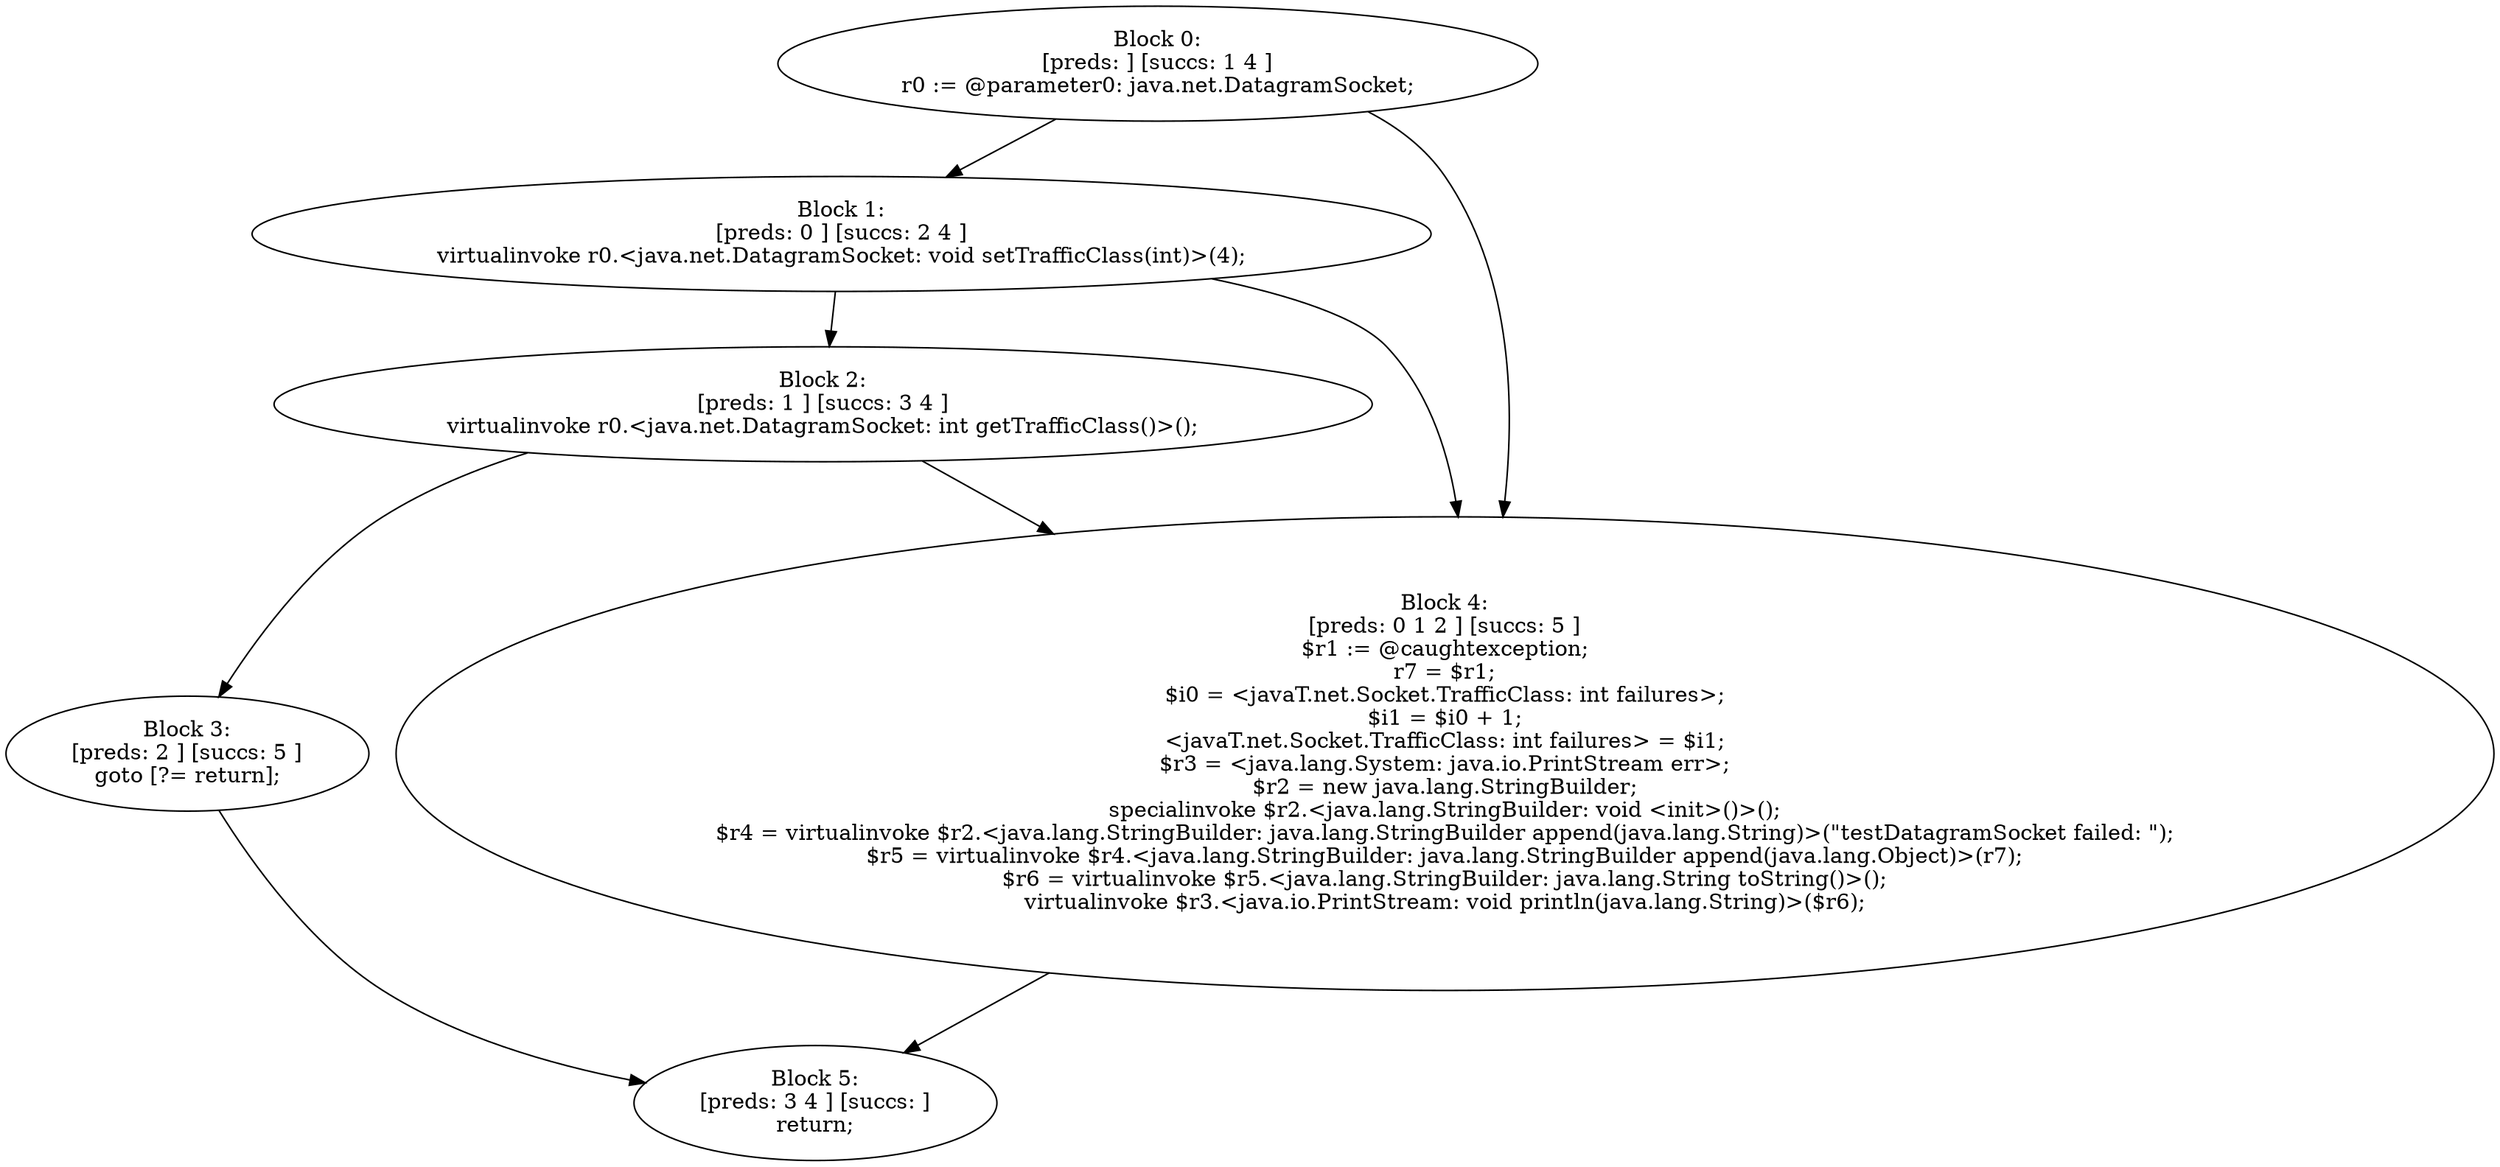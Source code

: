 digraph "unitGraph" {
    "Block 0:
[preds: ] [succs: 1 4 ]
r0 := @parameter0: java.net.DatagramSocket;
"
    "Block 1:
[preds: 0 ] [succs: 2 4 ]
virtualinvoke r0.<java.net.DatagramSocket: void setTrafficClass(int)>(4);
"
    "Block 2:
[preds: 1 ] [succs: 3 4 ]
virtualinvoke r0.<java.net.DatagramSocket: int getTrafficClass()>();
"
    "Block 3:
[preds: 2 ] [succs: 5 ]
goto [?= return];
"
    "Block 4:
[preds: 0 1 2 ] [succs: 5 ]
$r1 := @caughtexception;
r7 = $r1;
$i0 = <javaT.net.Socket.TrafficClass: int failures>;
$i1 = $i0 + 1;
<javaT.net.Socket.TrafficClass: int failures> = $i1;
$r3 = <java.lang.System: java.io.PrintStream err>;
$r2 = new java.lang.StringBuilder;
specialinvoke $r2.<java.lang.StringBuilder: void <init>()>();
$r4 = virtualinvoke $r2.<java.lang.StringBuilder: java.lang.StringBuilder append(java.lang.String)>(\"testDatagramSocket failed: \");
$r5 = virtualinvoke $r4.<java.lang.StringBuilder: java.lang.StringBuilder append(java.lang.Object)>(r7);
$r6 = virtualinvoke $r5.<java.lang.StringBuilder: java.lang.String toString()>();
virtualinvoke $r3.<java.io.PrintStream: void println(java.lang.String)>($r6);
"
    "Block 5:
[preds: 3 4 ] [succs: ]
return;
"
    "Block 0:
[preds: ] [succs: 1 4 ]
r0 := @parameter0: java.net.DatagramSocket;
"->"Block 1:
[preds: 0 ] [succs: 2 4 ]
virtualinvoke r0.<java.net.DatagramSocket: void setTrafficClass(int)>(4);
";
    "Block 0:
[preds: ] [succs: 1 4 ]
r0 := @parameter0: java.net.DatagramSocket;
"->"Block 4:
[preds: 0 1 2 ] [succs: 5 ]
$r1 := @caughtexception;
r7 = $r1;
$i0 = <javaT.net.Socket.TrafficClass: int failures>;
$i1 = $i0 + 1;
<javaT.net.Socket.TrafficClass: int failures> = $i1;
$r3 = <java.lang.System: java.io.PrintStream err>;
$r2 = new java.lang.StringBuilder;
specialinvoke $r2.<java.lang.StringBuilder: void <init>()>();
$r4 = virtualinvoke $r2.<java.lang.StringBuilder: java.lang.StringBuilder append(java.lang.String)>(\"testDatagramSocket failed: \");
$r5 = virtualinvoke $r4.<java.lang.StringBuilder: java.lang.StringBuilder append(java.lang.Object)>(r7);
$r6 = virtualinvoke $r5.<java.lang.StringBuilder: java.lang.String toString()>();
virtualinvoke $r3.<java.io.PrintStream: void println(java.lang.String)>($r6);
";
    "Block 1:
[preds: 0 ] [succs: 2 4 ]
virtualinvoke r0.<java.net.DatagramSocket: void setTrafficClass(int)>(4);
"->"Block 2:
[preds: 1 ] [succs: 3 4 ]
virtualinvoke r0.<java.net.DatagramSocket: int getTrafficClass()>();
";
    "Block 1:
[preds: 0 ] [succs: 2 4 ]
virtualinvoke r0.<java.net.DatagramSocket: void setTrafficClass(int)>(4);
"->"Block 4:
[preds: 0 1 2 ] [succs: 5 ]
$r1 := @caughtexception;
r7 = $r1;
$i0 = <javaT.net.Socket.TrafficClass: int failures>;
$i1 = $i0 + 1;
<javaT.net.Socket.TrafficClass: int failures> = $i1;
$r3 = <java.lang.System: java.io.PrintStream err>;
$r2 = new java.lang.StringBuilder;
specialinvoke $r2.<java.lang.StringBuilder: void <init>()>();
$r4 = virtualinvoke $r2.<java.lang.StringBuilder: java.lang.StringBuilder append(java.lang.String)>(\"testDatagramSocket failed: \");
$r5 = virtualinvoke $r4.<java.lang.StringBuilder: java.lang.StringBuilder append(java.lang.Object)>(r7);
$r6 = virtualinvoke $r5.<java.lang.StringBuilder: java.lang.String toString()>();
virtualinvoke $r3.<java.io.PrintStream: void println(java.lang.String)>($r6);
";
    "Block 2:
[preds: 1 ] [succs: 3 4 ]
virtualinvoke r0.<java.net.DatagramSocket: int getTrafficClass()>();
"->"Block 3:
[preds: 2 ] [succs: 5 ]
goto [?= return];
";
    "Block 2:
[preds: 1 ] [succs: 3 4 ]
virtualinvoke r0.<java.net.DatagramSocket: int getTrafficClass()>();
"->"Block 4:
[preds: 0 1 2 ] [succs: 5 ]
$r1 := @caughtexception;
r7 = $r1;
$i0 = <javaT.net.Socket.TrafficClass: int failures>;
$i1 = $i0 + 1;
<javaT.net.Socket.TrafficClass: int failures> = $i1;
$r3 = <java.lang.System: java.io.PrintStream err>;
$r2 = new java.lang.StringBuilder;
specialinvoke $r2.<java.lang.StringBuilder: void <init>()>();
$r4 = virtualinvoke $r2.<java.lang.StringBuilder: java.lang.StringBuilder append(java.lang.String)>(\"testDatagramSocket failed: \");
$r5 = virtualinvoke $r4.<java.lang.StringBuilder: java.lang.StringBuilder append(java.lang.Object)>(r7);
$r6 = virtualinvoke $r5.<java.lang.StringBuilder: java.lang.String toString()>();
virtualinvoke $r3.<java.io.PrintStream: void println(java.lang.String)>($r6);
";
    "Block 3:
[preds: 2 ] [succs: 5 ]
goto [?= return];
"->"Block 5:
[preds: 3 4 ] [succs: ]
return;
";
    "Block 4:
[preds: 0 1 2 ] [succs: 5 ]
$r1 := @caughtexception;
r7 = $r1;
$i0 = <javaT.net.Socket.TrafficClass: int failures>;
$i1 = $i0 + 1;
<javaT.net.Socket.TrafficClass: int failures> = $i1;
$r3 = <java.lang.System: java.io.PrintStream err>;
$r2 = new java.lang.StringBuilder;
specialinvoke $r2.<java.lang.StringBuilder: void <init>()>();
$r4 = virtualinvoke $r2.<java.lang.StringBuilder: java.lang.StringBuilder append(java.lang.String)>(\"testDatagramSocket failed: \");
$r5 = virtualinvoke $r4.<java.lang.StringBuilder: java.lang.StringBuilder append(java.lang.Object)>(r7);
$r6 = virtualinvoke $r5.<java.lang.StringBuilder: java.lang.String toString()>();
virtualinvoke $r3.<java.io.PrintStream: void println(java.lang.String)>($r6);
"->"Block 5:
[preds: 3 4 ] [succs: ]
return;
";
}
